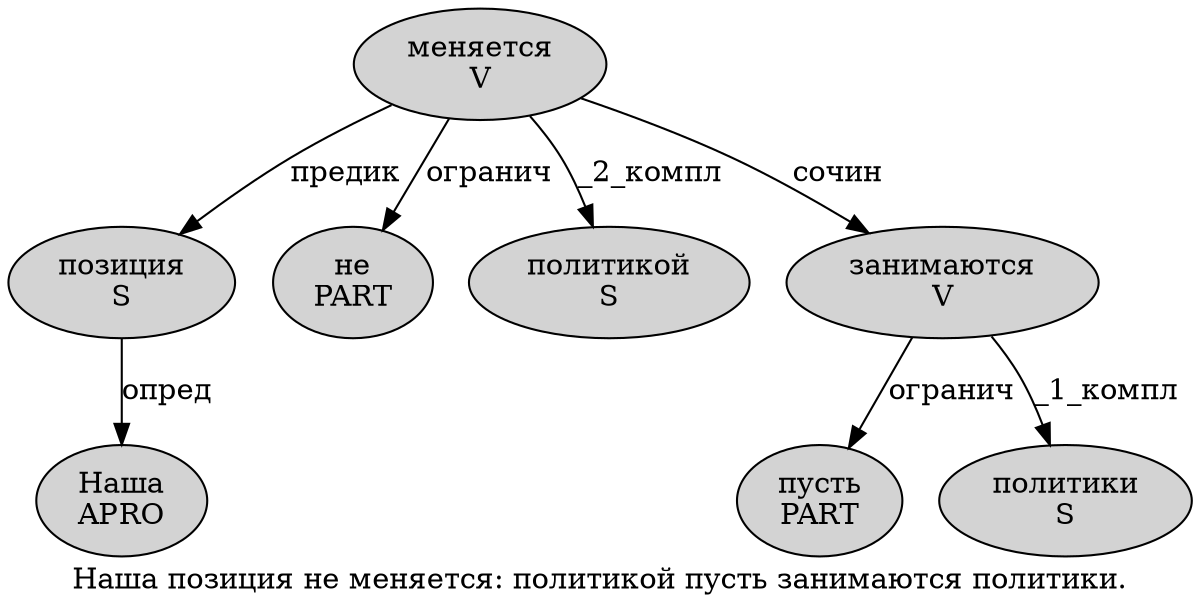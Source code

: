 digraph SENTENCE_498 {
	graph [label="Наша позиция не меняется: политикой пусть занимаются политики."]
	node [style=filled]
		0 [label="Наша
APRO" color="" fillcolor=lightgray penwidth=1 shape=ellipse]
		1 [label="позиция
S" color="" fillcolor=lightgray penwidth=1 shape=ellipse]
		2 [label="не
PART" color="" fillcolor=lightgray penwidth=1 shape=ellipse]
		3 [label="меняется
V" color="" fillcolor=lightgray penwidth=1 shape=ellipse]
		5 [label="политикой
S" color="" fillcolor=lightgray penwidth=1 shape=ellipse]
		6 [label="пусть
PART" color="" fillcolor=lightgray penwidth=1 shape=ellipse]
		7 [label="занимаются
V" color="" fillcolor=lightgray penwidth=1 shape=ellipse]
		8 [label="политики
S" color="" fillcolor=lightgray penwidth=1 shape=ellipse]
			3 -> 1 [label="предик"]
			3 -> 2 [label="огранич"]
			3 -> 5 [label="_2_компл"]
			3 -> 7 [label="сочин"]
			7 -> 6 [label="огранич"]
			7 -> 8 [label="_1_компл"]
			1 -> 0 [label="опред"]
}